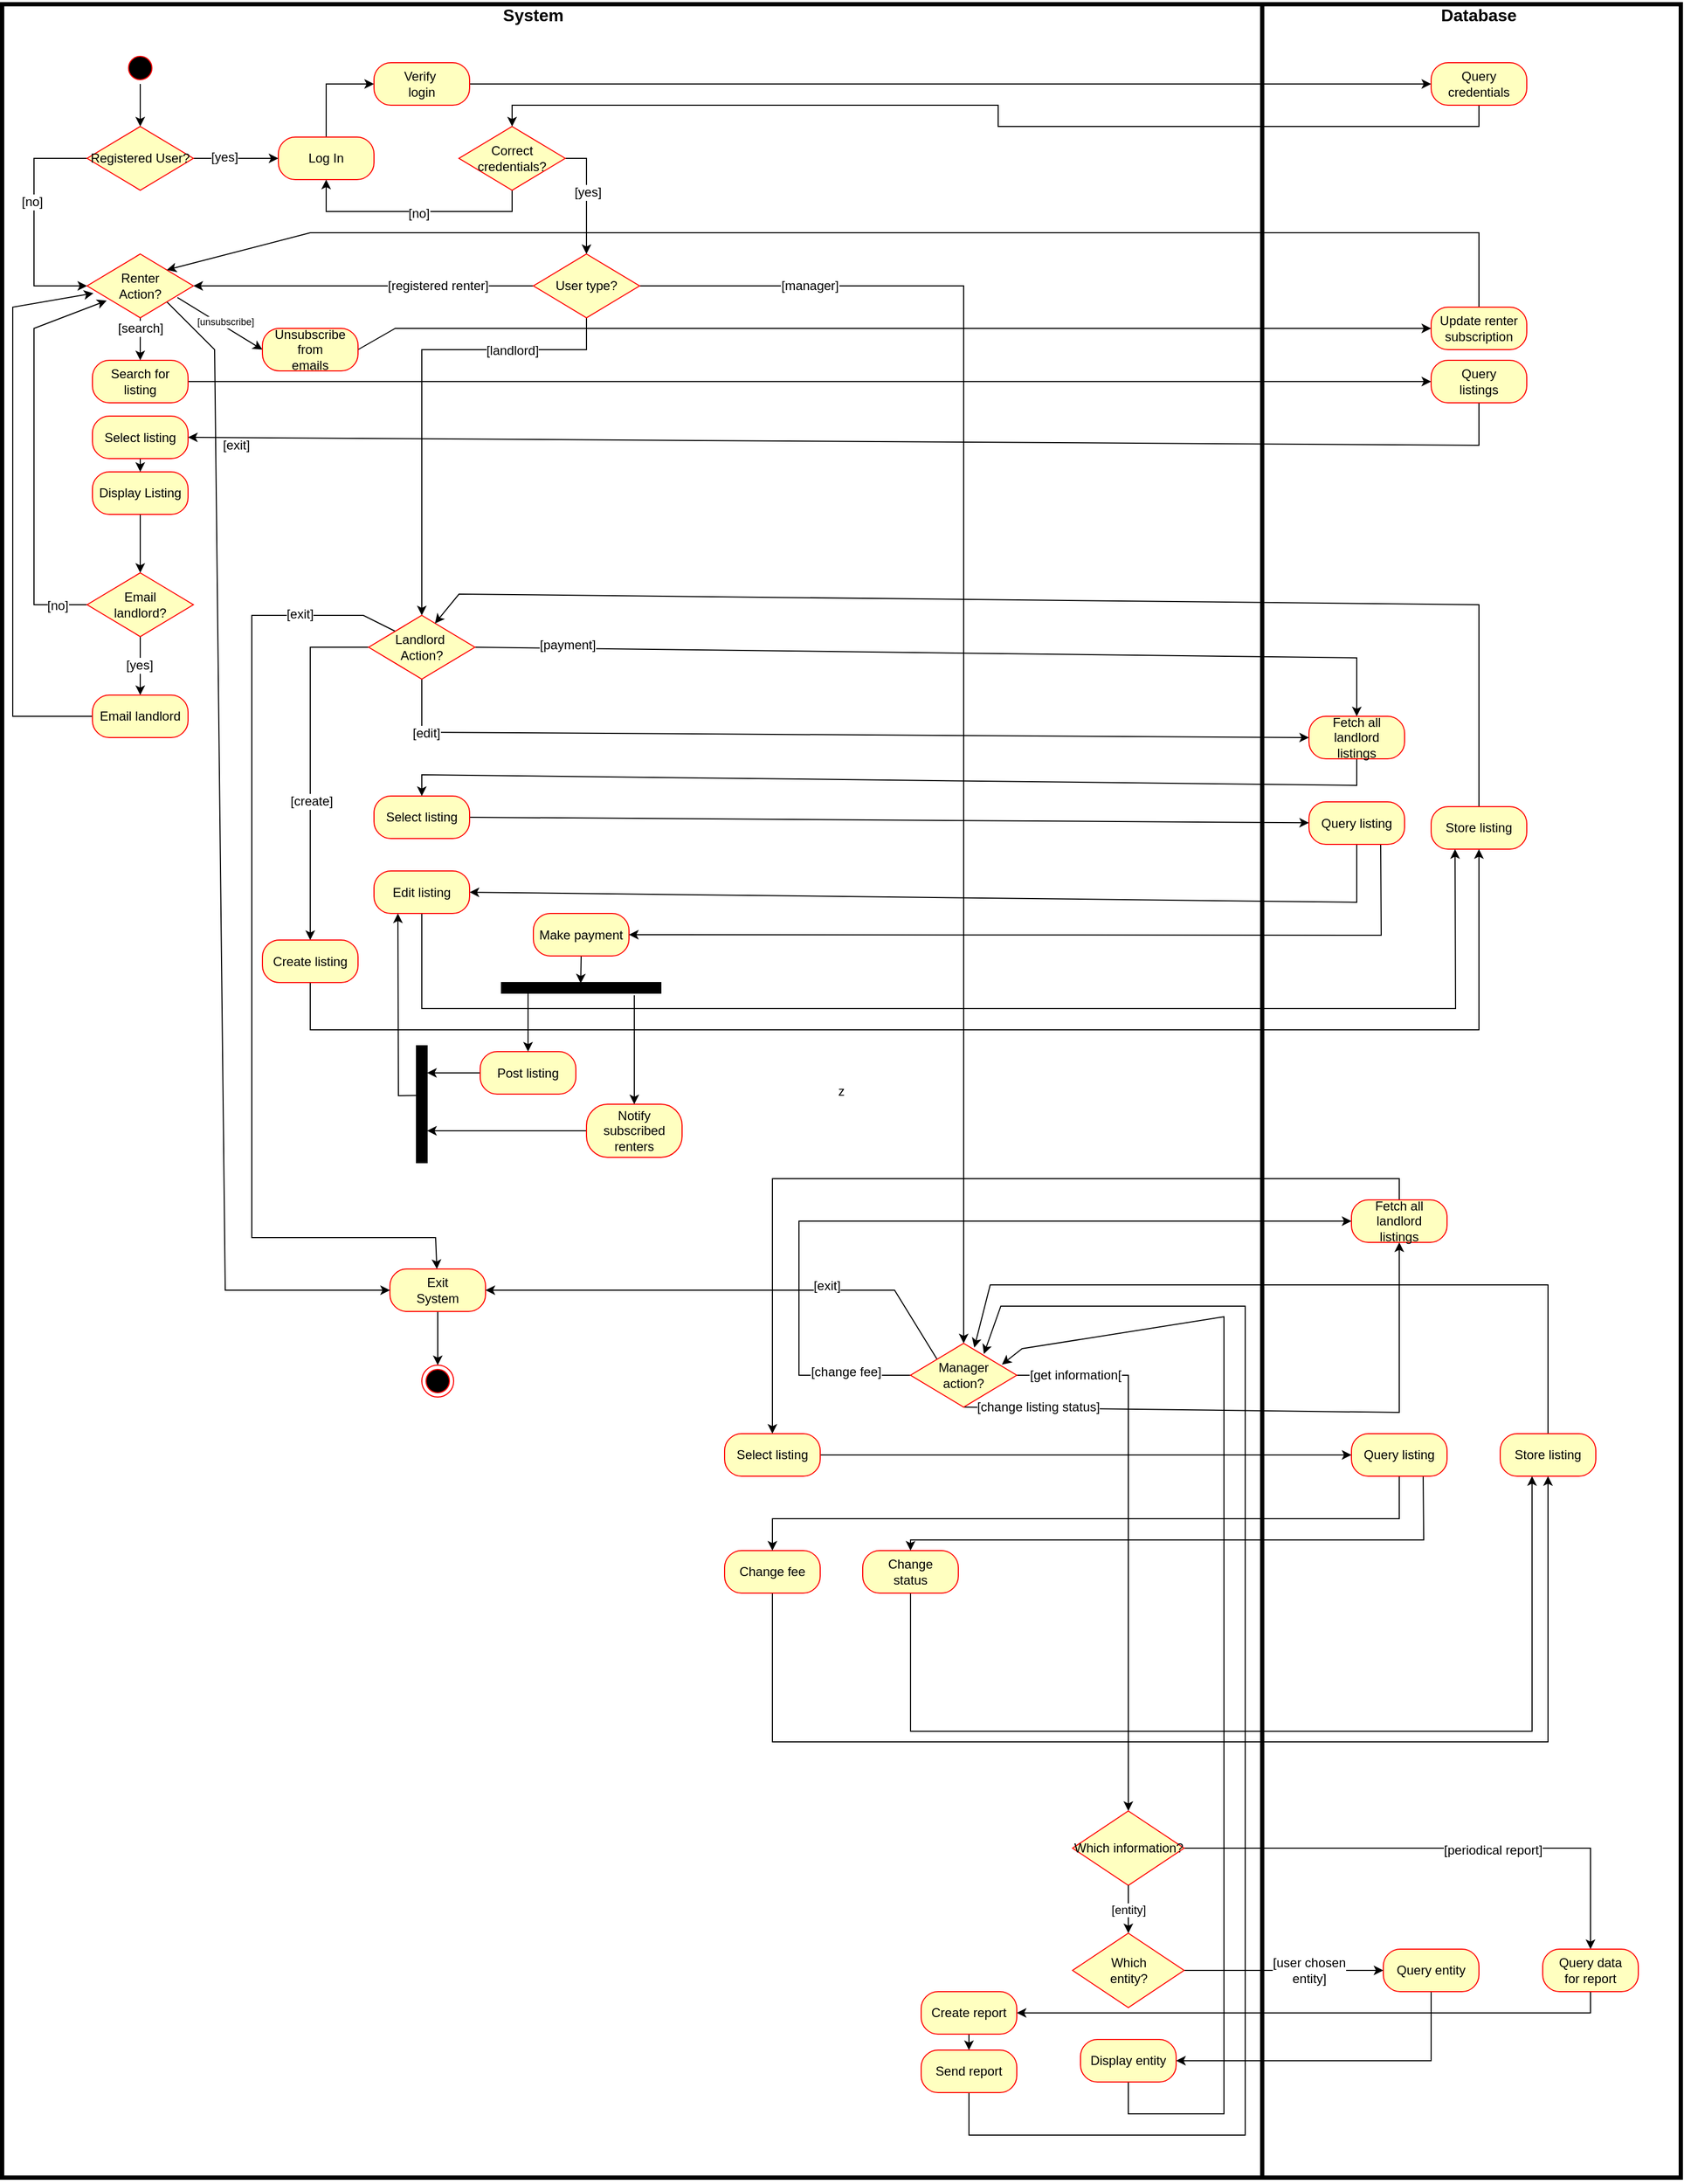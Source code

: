 <mxfile version="12.1.7" type="device" pages="1"><diagram id="JlBiW-BQGtLC-B6tLBqx" name="Page-1"><mxGraphModel dx="932" dy="666" grid="1" gridSize="10" guides="1" tooltips="1" connect="1" arrows="1" fold="1" page="1" pageScale="1" pageWidth="1100" pageHeight="850" math="0" shadow="0"><root><mxCell id="0"/><mxCell id="1" parent="0"/><mxCell id="4ZKdW3MRnfetIpIMp3Oo-5" value="z" style="rounded=0;whiteSpace=wrap;html=1;perimeterSpacing=2;strokeWidth=4;" parent="1" vertex="1"><mxGeometry x="10" y="35" width="1580" height="2045" as="geometry"/></mxCell><mxCell id="zYS_UzG8Xgxwzg6JMlMM-58" style="edgeStyle=none;rounded=0;orthogonalLoop=1;jettySize=auto;html=1;exitX=0.5;exitY=1;exitDx=0;exitDy=0;entryX=0.5;entryY=0;entryDx=0;entryDy=0;" parent="1" source="zYS_UzG8Xgxwzg6JMlMM-53" target="zYS_UzG8Xgxwzg6JMlMM-55" edge="1"><mxGeometry relative="1" as="geometry"/></mxCell><mxCell id="zYS_UzG8Xgxwzg6JMlMM-53" value="" style="ellipse;html=1;shape=startState;fillColor=#000000;strokeColor=#ff0000;" parent="1" vertex="1"><mxGeometry x="125" y="80" width="30" height="30" as="geometry"/></mxCell><mxCell id="zYS_UzG8Xgxwzg6JMlMM-60" value="" style="edgeStyle=none;rounded=0;orthogonalLoop=1;jettySize=auto;html=1;" parent="1" source="zYS_UzG8Xgxwzg6JMlMM-55" edge="1"><mxGeometry relative="1" as="geometry"><mxPoint x="270" y="180" as="targetPoint"/></mxGeometry></mxCell><mxCell id="zYS_UzG8Xgxwzg6JMlMM-61" value="[yes]" style="text;html=1;resizable=0;points=[];align=center;verticalAlign=middle;labelBackgroundColor=#ffffff;" parent="zYS_UzG8Xgxwzg6JMlMM-60" vertex="1" connectable="0"><mxGeometry x="-0.28" y="1" relative="1" as="geometry"><mxPoint as="offset"/></mxGeometry></mxCell><mxCell id="zYS_UzG8Xgxwzg6JMlMM-123" style="edgeStyle=none;rounded=0;orthogonalLoop=1;jettySize=auto;html=1;exitX=0;exitY=0.5;exitDx=0;exitDy=0;entryX=0;entryY=0.5;entryDx=0;entryDy=0;startArrow=none;startFill=0;endArrow=classic;endFill=1;" parent="1" source="zYS_UzG8Xgxwzg6JMlMM-55" target="zYS_UzG8Xgxwzg6JMlMM-115" edge="1"><mxGeometry relative="1" as="geometry"><Array as="points"><mxPoint x="40" y="180"/><mxPoint x="40" y="300"/></Array></mxGeometry></mxCell><mxCell id="zYS_UzG8Xgxwzg6JMlMM-124" value="[no]" style="text;html=1;resizable=0;points=[];align=center;verticalAlign=middle;labelBackgroundColor=#ffffff;" parent="zYS_UzG8Xgxwzg6JMlMM-123" vertex="1" connectable="0"><mxGeometry x="-0.176" y="-2" relative="1" as="geometry"><mxPoint as="offset"/></mxGeometry></mxCell><mxCell id="zYS_UzG8Xgxwzg6JMlMM-55" value="Registered User?" style="rhombus;whiteSpace=wrap;html=1;fillColor=#ffffc0;strokeColor=#ff0000;" parent="1" vertex="1"><mxGeometry x="90" y="150" width="100" height="60" as="geometry"/></mxCell><mxCell id="4ZKdW3MRnfetIpIMp3Oo-10" style="edgeStyle=orthogonalEdgeStyle;rounded=0;orthogonalLoop=1;jettySize=auto;html=1;exitX=0.5;exitY=0;exitDx=0;exitDy=0;entryX=0;entryY=0.5;entryDx=0;entryDy=0;" parent="1" source="zYS_UzG8Xgxwzg6JMlMM-62" target="4ZKdW3MRnfetIpIMp3Oo-9" edge="1"><mxGeometry relative="1" as="geometry"/></mxCell><mxCell id="zYS_UzG8Xgxwzg6JMlMM-62" value="Log In" style="rounded=1;whiteSpace=wrap;html=1;arcSize=40;fontColor=#000000;fillColor=#ffffc0;strokeColor=#ff0000;" parent="1" vertex="1"><mxGeometry x="270" y="160" width="90" height="40" as="geometry"/></mxCell><mxCell id="zYS_UzG8Xgxwzg6JMlMM-70" style="edgeStyle=none;rounded=0;orthogonalLoop=1;jettySize=auto;html=1;exitX=0.5;exitY=1;exitDx=0;exitDy=0;entryX=0.5;entryY=1;entryDx=0;entryDy=0;" parent="1" source="zYS_UzG8Xgxwzg6JMlMM-69" target="zYS_UzG8Xgxwzg6JMlMM-62" edge="1"><mxGeometry relative="1" as="geometry"><Array as="points"><mxPoint x="490" y="230"/><mxPoint x="315" y="230"/></Array></mxGeometry></mxCell><mxCell id="zYS_UzG8Xgxwzg6JMlMM-71" value="[no]" style="text;html=1;resizable=0;points=[];align=center;verticalAlign=middle;labelBackgroundColor=#ffffff;" parent="zYS_UzG8Xgxwzg6JMlMM-70" vertex="1" connectable="0"><mxGeometry x="-0.036" y="2" relative="1" as="geometry"><mxPoint as="offset"/></mxGeometry></mxCell><mxCell id="zYS_UzG8Xgxwzg6JMlMM-73" style="edgeStyle=none;rounded=0;orthogonalLoop=1;jettySize=auto;html=1;exitX=1;exitY=0.5;exitDx=0;exitDy=0;entryX=0.5;entryY=0;entryDx=0;entryDy=0;" parent="1" source="zYS_UzG8Xgxwzg6JMlMM-69" target="zYS_UzG8Xgxwzg6JMlMM-74" edge="1"><mxGeometry relative="1" as="geometry"><mxPoint x="440" y="290" as="targetPoint"/><Array as="points"><mxPoint x="560" y="180"/></Array></mxGeometry></mxCell><mxCell id="zYS_UzG8Xgxwzg6JMlMM-75" value="[yes]" style="text;html=1;resizable=0;points=[];align=center;verticalAlign=middle;labelBackgroundColor=#ffffff;" parent="zYS_UzG8Xgxwzg6JMlMM-73" vertex="1" connectable="0"><mxGeometry x="-0.058" y="1" relative="1" as="geometry"><mxPoint as="offset"/></mxGeometry></mxCell><mxCell id="zYS_UzG8Xgxwzg6JMlMM-69" value="Correct&lt;br&gt;credentials?" style="rhombus;whiteSpace=wrap;html=1;fillColor=#ffffc0;strokeColor=#ff0000;" parent="1" vertex="1"><mxGeometry x="440" y="150" width="100" height="60" as="geometry"/></mxCell><mxCell id="zYS_UzG8Xgxwzg6JMlMM-94" style="edgeStyle=none;rounded=0;orthogonalLoop=1;jettySize=auto;html=1;exitX=0.5;exitY=1;exitDx=0;exitDy=0;entryX=0.5;entryY=0;entryDx=0;entryDy=0;" parent="1" source="zYS_UzG8Xgxwzg6JMlMM-74" target="zYS_UzG8Xgxwzg6JMlMM-93" edge="1"><mxGeometry relative="1" as="geometry"><Array as="points"><mxPoint x="560" y="360"/><mxPoint x="405" y="360"/></Array></mxGeometry></mxCell><mxCell id="zYS_UzG8Xgxwzg6JMlMM-95" value="[landlord]" style="text;html=1;resizable=0;points=[];align=center;verticalAlign=middle;labelBackgroundColor=#ffffff;" parent="zYS_UzG8Xgxwzg6JMlMM-94" vertex="1" connectable="0"><mxGeometry x="0.064" relative="1" as="geometry"><mxPoint x="85" y="-46" as="offset"/></mxGeometry></mxCell><mxCell id="zYS_UzG8Xgxwzg6JMlMM-116" style="edgeStyle=none;rounded=0;orthogonalLoop=1;jettySize=auto;html=1;exitX=0;exitY=0.5;exitDx=0;exitDy=0;entryX=1;entryY=0.5;entryDx=0;entryDy=0;startArrow=none;startFill=0;endArrow=classic;endFill=1;" parent="1" source="zYS_UzG8Xgxwzg6JMlMM-74" target="zYS_UzG8Xgxwzg6JMlMM-115" edge="1"><mxGeometry relative="1" as="geometry"/></mxCell><mxCell id="zYS_UzG8Xgxwzg6JMlMM-117" value="[registered renter]" style="text;html=1;resizable=0;points=[];align=center;verticalAlign=middle;labelBackgroundColor=#ffffff;" parent="zYS_UzG8Xgxwzg6JMlMM-116" vertex="1" connectable="0"><mxGeometry x="0.113" y="-1" relative="1" as="geometry"><mxPoint x="88" y="1" as="offset"/></mxGeometry></mxCell><mxCell id="zYS_UzG8Xgxwzg6JMlMM-155" style="edgeStyle=none;rounded=0;orthogonalLoop=1;jettySize=auto;html=1;exitX=1;exitY=0.5;exitDx=0;exitDy=0;entryX=0.5;entryY=0;entryDx=0;entryDy=0;startArrow=none;startFill=0;endArrow=classic;endFill=1;" parent="1" source="zYS_UzG8Xgxwzg6JMlMM-74" target="zYS_UzG8Xgxwzg6JMlMM-154" edge="1"><mxGeometry relative="1" as="geometry"><Array as="points"><mxPoint x="800" y="300"/><mxPoint x="915" y="300"/></Array></mxGeometry></mxCell><mxCell id="zYS_UzG8Xgxwzg6JMlMM-156" value="[manager]" style="text;html=1;resizable=0;points=[];align=center;verticalAlign=middle;labelBackgroundColor=#ffffff;" parent="zYS_UzG8Xgxwzg6JMlMM-155" vertex="1" connectable="0"><mxGeometry x="-0.359" y="3" relative="1" as="geometry"><mxPoint x="-148" y="-111.5" as="offset"/></mxGeometry></mxCell><mxCell id="zYS_UzG8Xgxwzg6JMlMM-74" value="User type?" style="rhombus;whiteSpace=wrap;html=1;fillColor=#ffffc0;strokeColor=#ff0000;" parent="1" vertex="1"><mxGeometry x="510" y="270" width="100" height="60" as="geometry"/></mxCell><mxCell id="4ZKdW3MRnfetIpIMp3Oo-18" style="edgeStyle=none;rounded=0;orthogonalLoop=1;jettySize=auto;html=1;exitX=1;exitY=0.5;exitDx=0;exitDy=0;entryX=0;entryY=0.5;entryDx=0;entryDy=0;startArrow=none;startFill=0;endArrow=classic;endFill=1;exitPerimeter=0;" parent="1" source="zYS_UzG8Xgxwzg6JMlMM-76" target="4ZKdW3MRnfetIpIMp3Oo-14" edge="1"><mxGeometry relative="1" as="geometry"/></mxCell><mxCell id="zYS_UzG8Xgxwzg6JMlMM-76" value="Search for&lt;br&gt;listing" style="rounded=1;whiteSpace=wrap;html=1;arcSize=40;fontColor=#000000;fillColor=#ffffc0;strokeColor=#ff0000;" parent="1" vertex="1"><mxGeometry x="95" y="370" width="90" height="40" as="geometry"/></mxCell><mxCell id="zYS_UzG8Xgxwzg6JMlMM-85" style="edgeStyle=none;rounded=0;orthogonalLoop=1;jettySize=auto;html=1;exitX=0.5;exitY=1;exitDx=0;exitDy=0;entryX=0.5;entryY=0;entryDx=0;entryDy=0;" parent="1" source="zYS_UzG8Xgxwzg6JMlMM-82" target="zYS_UzG8Xgxwzg6JMlMM-84" edge="1"><mxGeometry relative="1" as="geometry"/></mxCell><mxCell id="zYS_UzG8Xgxwzg6JMlMM-82" value="Display Listing" style="rounded=1;whiteSpace=wrap;html=1;arcSize=40;fontColor=#000000;fillColor=#ffffc0;strokeColor=#ff0000;" parent="1" vertex="1"><mxGeometry x="95" y="475" width="90" height="40" as="geometry"/></mxCell><mxCell id="zYS_UzG8Xgxwzg6JMlMM-89" style="edgeStyle=none;rounded=0;orthogonalLoop=1;jettySize=auto;html=1;exitX=0.5;exitY=1;exitDx=0;exitDy=0;entryX=0.5;entryY=0;entryDx=0;entryDy=0;" parent="1" source="zYS_UzG8Xgxwzg6JMlMM-84" target="zYS_UzG8Xgxwzg6JMlMM-88" edge="1"><mxGeometry relative="1" as="geometry"/></mxCell><mxCell id="zYS_UzG8Xgxwzg6JMlMM-90" value="[yes]" style="text;html=1;resizable=0;points=[];align=center;verticalAlign=middle;labelBackgroundColor=#ffffff;" parent="zYS_UzG8Xgxwzg6JMlMM-89" vertex="1" connectable="0"><mxGeometry x="-0.019" y="-1" relative="1" as="geometry"><mxPoint as="offset"/></mxGeometry></mxCell><mxCell id="zYS_UzG8Xgxwzg6JMlMM-127" style="edgeStyle=none;rounded=0;orthogonalLoop=1;jettySize=auto;html=1;exitX=0;exitY=0.5;exitDx=0;exitDy=0;entryX=0.184;entryY=0.731;entryDx=0;entryDy=0;startArrow=none;startFill=0;endArrow=classic;endFill=1;entryPerimeter=0;" parent="1" source="zYS_UzG8Xgxwzg6JMlMM-84" target="zYS_UzG8Xgxwzg6JMlMM-115" edge="1"><mxGeometry relative="1" as="geometry"><Array as="points"><mxPoint x="40" y="600"/><mxPoint x="40" y="340"/></Array></mxGeometry></mxCell><mxCell id="zYS_UzG8Xgxwzg6JMlMM-129" value="[no]" style="text;html=1;resizable=0;points=[];align=center;verticalAlign=middle;labelBackgroundColor=#ffffff;" parent="zYS_UzG8Xgxwzg6JMlMM-127" vertex="1" connectable="0"><mxGeometry x="-0.851" y="1" relative="1" as="geometry"><mxPoint as="offset"/></mxGeometry></mxCell><mxCell id="zYS_UzG8Xgxwzg6JMlMM-84" value="Email&lt;br&gt;landlord?" style="rhombus;whiteSpace=wrap;html=1;fillColor=#ffffc0;strokeColor=#ff0000;" parent="1" vertex="1"><mxGeometry x="90" y="570" width="100" height="60" as="geometry"/></mxCell><mxCell id="zYS_UzG8Xgxwzg6JMlMM-128" style="edgeStyle=none;rounded=0;orthogonalLoop=1;jettySize=auto;html=1;exitX=0;exitY=0.5;exitDx=0;exitDy=0;startArrow=none;startFill=0;endArrow=classic;endFill=1;entryX=0.06;entryY=0.616;entryDx=0;entryDy=0;entryPerimeter=0;" parent="1" source="zYS_UzG8Xgxwzg6JMlMM-88" target="zYS_UzG8Xgxwzg6JMlMM-115" edge="1"><mxGeometry relative="1" as="geometry"><mxPoint x="20" y="600" as="targetPoint"/><Array as="points"><mxPoint x="20" y="705"/><mxPoint x="20" y="320"/></Array></mxGeometry></mxCell><mxCell id="zYS_UzG8Xgxwzg6JMlMM-88" value="Email landlord" style="rounded=1;whiteSpace=wrap;html=1;arcSize=40;fontColor=#000000;fillColor=#ffffc0;strokeColor=#ff0000;" parent="1" vertex="1"><mxGeometry x="95" y="685" width="90" height="40" as="geometry"/></mxCell><mxCell id="zYS_UzG8Xgxwzg6JMlMM-103" style="edgeStyle=none;rounded=0;orthogonalLoop=1;jettySize=auto;html=1;exitX=0;exitY=0.5;exitDx=0;exitDy=0;entryX=0.5;entryY=0;entryDx=0;entryDy=0;" parent="1" source="zYS_UzG8Xgxwzg6JMlMM-93" target="zYS_UzG8Xgxwzg6JMlMM-102" edge="1"><mxGeometry relative="1" as="geometry"><Array as="points"><mxPoint x="300" y="640"/><mxPoint x="300" y="800.5"/></Array></mxGeometry></mxCell><mxCell id="zYS_UzG8Xgxwzg6JMlMM-105" value="[create]" style="text;html=1;resizable=0;points=[];align=center;verticalAlign=middle;labelBackgroundColor=#ffffff;" parent="zYS_UzG8Xgxwzg6JMlMM-103" vertex="1" connectable="0"><mxGeometry x="0.206" y="1" relative="1" as="geometry"><mxPoint as="offset"/></mxGeometry></mxCell><mxCell id="zYS_UzG8Xgxwzg6JMlMM-152" style="edgeStyle=none;rounded=0;orthogonalLoop=1;jettySize=auto;html=1;exitX=0;exitY=0;exitDx=0;exitDy=0;startArrow=none;startFill=0;endArrow=classic;endFill=1;" parent="1" source="zYS_UzG8Xgxwzg6JMlMM-93" target="zYS_UzG8Xgxwzg6JMlMM-113" edge="1"><mxGeometry relative="1" as="geometry"><Array as="points"><mxPoint x="350" y="610"/><mxPoint x="245" y="610"/><mxPoint x="245" y="775.5"/><mxPoint x="245" y="1195.5"/><mxPoint x="418" y="1195.5"/></Array></mxGeometry></mxCell><mxCell id="zYS_UzG8Xgxwzg6JMlMM-153" value="[exit]" style="text;html=1;resizable=0;points=[];align=center;verticalAlign=middle;labelBackgroundColor=#ffffff;" parent="zYS_UzG8Xgxwzg6JMlMM-152" vertex="1" connectable="0"><mxGeometry x="-0.797" y="-1" relative="1" as="geometry"><mxPoint as="offset"/></mxGeometry></mxCell><mxCell id="4ZKdW3MRnfetIpIMp3Oo-35" style="edgeStyle=none;rounded=0;orthogonalLoop=1;jettySize=auto;html=1;exitX=0.5;exitY=1;exitDx=0;exitDy=0;entryX=0;entryY=0.5;entryDx=0;entryDy=0;startArrow=none;startFill=0;endArrow=classic;endFill=1;" parent="1" source="zYS_UzG8Xgxwzg6JMlMM-93" target="4ZKdW3MRnfetIpIMp3Oo-34" edge="1"><mxGeometry relative="1" as="geometry"><Array as="points"><mxPoint x="405" y="720"/></Array></mxGeometry></mxCell><mxCell id="4ZKdW3MRnfetIpIMp3Oo-36" value="[edit]" style="text;html=1;resizable=0;points=[];align=center;verticalAlign=middle;labelBackgroundColor=#ffffff;" parent="4ZKdW3MRnfetIpIMp3Oo-35" vertex="1" connectable="0"><mxGeometry x="-0.88" y="-1" relative="1" as="geometry"><mxPoint x="1" as="offset"/></mxGeometry></mxCell><mxCell id="4ZKdW3MRnfetIpIMp3Oo-39" style="edgeStyle=none;rounded=0;orthogonalLoop=1;jettySize=auto;html=1;exitX=1;exitY=0.5;exitDx=0;exitDy=0;entryX=0.5;entryY=0;entryDx=0;entryDy=0;startArrow=none;startFill=0;endArrow=classic;endFill=1;" parent="1" source="zYS_UzG8Xgxwzg6JMlMM-93" target="4ZKdW3MRnfetIpIMp3Oo-34" edge="1"><mxGeometry relative="1" as="geometry"><Array as="points"><mxPoint x="1285" y="650"/></Array></mxGeometry></mxCell><mxCell id="4ZKdW3MRnfetIpIMp3Oo-40" value="[payment]" style="text;html=1;resizable=0;points=[];align=center;verticalAlign=middle;labelBackgroundColor=#ffffff;" parent="4ZKdW3MRnfetIpIMp3Oo-39" vertex="1" connectable="0"><mxGeometry x="-0.803" y="3" relative="1" as="geometry"><mxPoint as="offset"/></mxGeometry></mxCell><mxCell id="zYS_UzG8Xgxwzg6JMlMM-93" value="Landlord&amp;nbsp;&lt;br&gt;Action?" style="rhombus;whiteSpace=wrap;html=1;fillColor=#ffffc0;strokeColor=#ff0000;" parent="1" vertex="1"><mxGeometry x="355" y="610" width="100" height="60" as="geometry"/></mxCell><mxCell id="4ZKdW3MRnfetIpIMp3Oo-33" style="edgeStyle=none;rounded=0;orthogonalLoop=1;jettySize=auto;html=1;exitX=0.5;exitY=1;exitDx=0;exitDy=0;entryX=0.25;entryY=1;entryDx=0;entryDy=0;startArrow=none;startFill=0;endArrow=classic;endFill=1;" parent="1" source="zYS_UzG8Xgxwzg6JMlMM-96" target="4ZKdW3MRnfetIpIMp3Oo-23" edge="1"><mxGeometry relative="1" as="geometry"><Array as="points"><mxPoint x="405" y="980"/><mxPoint x="1378" y="980"/></Array></mxGeometry></mxCell><mxCell id="4ZKdW3MRnfetIpIMp3Oo-49" style="edgeStyle=none;rounded=0;orthogonalLoop=1;jettySize=auto;html=1;exitX=0.25;exitY=1;exitDx=0;exitDy=0;entryX=1.029;entryY=0.575;entryDx=0;entryDy=0;entryPerimeter=0;startArrow=classic;startFill=1;endArrow=none;endFill=0;" parent="1" source="zYS_UzG8Xgxwzg6JMlMM-96" target="4ZKdW3MRnfetIpIMp3Oo-45" edge="1"><mxGeometry relative="1" as="geometry"><Array as="points"><mxPoint x="383" y="1062"/></Array></mxGeometry></mxCell><mxCell id="zYS_UzG8Xgxwzg6JMlMM-96" value="Edit listing" style="rounded=1;whiteSpace=wrap;html=1;arcSize=40;fontColor=#000000;fillColor=#ffffc0;strokeColor=#ff0000;" parent="1" vertex="1"><mxGeometry x="360" y="850.5" width="90" height="40" as="geometry"/></mxCell><mxCell id="4ZKdW3MRnfetIpIMp3Oo-24" style="edgeStyle=none;rounded=0;orthogonalLoop=1;jettySize=auto;html=1;exitX=0.5;exitY=1;exitDx=0;exitDy=0;entryX=0.5;entryY=1;entryDx=0;entryDy=0;startArrow=none;startFill=0;endArrow=classic;endFill=1;" parent="1" source="zYS_UzG8Xgxwzg6JMlMM-102" target="4ZKdW3MRnfetIpIMp3Oo-23" edge="1"><mxGeometry relative="1" as="geometry"><Array as="points"><mxPoint x="300" y="1000"/><mxPoint x="1400" y="1000"/></Array></mxGeometry></mxCell><mxCell id="zYS_UzG8Xgxwzg6JMlMM-102" value="Create listing" style="rounded=1;whiteSpace=wrap;html=1;arcSize=40;fontColor=#000000;fillColor=#ffffc0;strokeColor=#ff0000;" parent="1" vertex="1"><mxGeometry x="255" y="915.5" width="90" height="40" as="geometry"/></mxCell><mxCell id="zYS_UzG8Xgxwzg6JMlMM-112" value="" style="ellipse;html=1;shape=endState;fillColor=#000000;strokeColor=#ff0000;" parent="1" vertex="1"><mxGeometry x="405" y="1315.5" width="30" height="30" as="geometry"/></mxCell><mxCell id="zYS_UzG8Xgxwzg6JMlMM-114" style="edgeStyle=none;rounded=0;orthogonalLoop=1;jettySize=auto;html=1;exitX=0.5;exitY=1;exitDx=0;exitDy=0;entryX=0.5;entryY=0;entryDx=0;entryDy=0;startArrow=none;startFill=0;endArrow=classic;endFill=1;" parent="1" source="zYS_UzG8Xgxwzg6JMlMM-113" target="zYS_UzG8Xgxwzg6JMlMM-112" edge="1"><mxGeometry relative="1" as="geometry"/></mxCell><mxCell id="zYS_UzG8Xgxwzg6JMlMM-113" value="Exit&lt;br&gt;System" style="rounded=1;whiteSpace=wrap;html=1;arcSize=40;fontColor=#000000;fillColor=#ffffc0;strokeColor=#ff0000;" parent="1" vertex="1"><mxGeometry x="375" y="1225" width="90" height="40" as="geometry"/></mxCell><mxCell id="zYS_UzG8Xgxwzg6JMlMM-119" style="edgeStyle=none;rounded=0;orthogonalLoop=1;jettySize=auto;html=1;exitX=0.5;exitY=1;exitDx=0;exitDy=0;entryX=0.5;entryY=0;entryDx=0;entryDy=0;startArrow=none;startFill=0;endArrow=classic;endFill=1;" parent="1" source="zYS_UzG8Xgxwzg6JMlMM-115" target="zYS_UzG8Xgxwzg6JMlMM-76" edge="1"><mxGeometry relative="1" as="geometry"/></mxCell><mxCell id="zYS_UzG8Xgxwzg6JMlMM-120" value="[search]" style="text;html=1;resizable=0;points=[];align=center;verticalAlign=middle;labelBackgroundColor=#ffffff;" parent="zYS_UzG8Xgxwzg6JMlMM-119" vertex="1" connectable="0"><mxGeometry x="0.021" y="-2" relative="1" as="geometry"><mxPoint x="2" y="-10.5" as="offset"/></mxGeometry></mxCell><mxCell id="zYS_UzG8Xgxwzg6JMlMM-121" style="edgeStyle=none;rounded=0;orthogonalLoop=1;jettySize=auto;html=1;exitX=1;exitY=1;exitDx=0;exitDy=0;entryX=0;entryY=0.5;entryDx=0;entryDy=0;startArrow=none;startFill=0;endArrow=classic;endFill=1;" parent="1" source="zYS_UzG8Xgxwzg6JMlMM-115" target="zYS_UzG8Xgxwzg6JMlMM-113" edge="1"><mxGeometry relative="1" as="geometry"><Array as="points"><mxPoint x="210" y="360"/><mxPoint x="220" y="1245"/></Array></mxGeometry></mxCell><mxCell id="zYS_UzG8Xgxwzg6JMlMM-122" value="[exit]" style="text;html=1;resizable=0;points=[];align=center;verticalAlign=middle;labelBackgroundColor=#ffffff;" parent="zYS_UzG8Xgxwzg6JMlMM-121" vertex="1" connectable="0"><mxGeometry x="-0.888" y="-1" relative="1" as="geometry"><mxPoint x="22" y="90.5" as="offset"/></mxGeometry></mxCell><mxCell id="LxbKf6wQo4PZr4yEK8YP-3" style="rounded=0;orthogonalLoop=1;jettySize=auto;html=1;exitX=0.85;exitY=0.683;exitDx=0;exitDy=0;entryX=0;entryY=0.5;entryDx=0;entryDy=0;exitPerimeter=0;" parent="1" source="zYS_UzG8Xgxwzg6JMlMM-115" target="LxbKf6wQo4PZr4yEK8YP-1" edge="1"><mxGeometry relative="1" as="geometry"/></mxCell><mxCell id="LxbKf6wQo4PZr4yEK8YP-8" value="[unsubscribe]" style="text;html=1;resizable=0;points=[];align=center;verticalAlign=middle;labelBackgroundColor=#ffffff;fontSize=9;" parent="LxbKf6wQo4PZr4yEK8YP-3" vertex="1" connectable="0"><mxGeometry x="-0.163" y="3" relative="1" as="geometry"><mxPoint x="10" y="5" as="offset"/></mxGeometry></mxCell><mxCell id="zYS_UzG8Xgxwzg6JMlMM-115" value="Renter&lt;br&gt;Action?" style="rhombus;whiteSpace=wrap;html=1;fillColor=#ffffc0;strokeColor=#ff0000;" parent="1" vertex="1"><mxGeometry x="90" y="270" width="100" height="60" as="geometry"/></mxCell><mxCell id="zYS_UzG8Xgxwzg6JMlMM-134" value="" style="html=1;points=[];perimeter=orthogonalPerimeter;fillColor=#000000;rotation=90;" parent="1" vertex="1"><mxGeometry x="550" y="885.5" width="10" height="150" as="geometry"/></mxCell><mxCell id="4ZKdW3MRnfetIpIMp3Oo-47" style="edgeStyle=none;rounded=0;orthogonalLoop=1;jettySize=auto;html=1;exitX=0;exitY=0.5;exitDx=0;exitDy=0;startArrow=none;startFill=0;endArrow=classic;endFill=1;" parent="1" source="zYS_UzG8Xgxwzg6JMlMM-136" target="4ZKdW3MRnfetIpIMp3Oo-45" edge="1"><mxGeometry relative="1" as="geometry"/></mxCell><mxCell id="zYS_UzG8Xgxwzg6JMlMM-136" value="Post listing" style="rounded=1;whiteSpace=wrap;html=1;arcSize=40;fontColor=#000000;fillColor=#ffffc0;strokeColor=#ff0000;" parent="1" vertex="1"><mxGeometry x="460" y="1020.5" width="90" height="40" as="geometry"/></mxCell><mxCell id="4ZKdW3MRnfetIpIMp3Oo-48" style="edgeStyle=none;rounded=0;orthogonalLoop=1;jettySize=auto;html=1;exitX=0;exitY=0.5;exitDx=0;exitDy=0;startArrow=none;startFill=0;endArrow=classic;endFill=1;" parent="1" source="zYS_UzG8Xgxwzg6JMlMM-137" target="4ZKdW3MRnfetIpIMp3Oo-45" edge="1"><mxGeometry relative="1" as="geometry"/></mxCell><mxCell id="zYS_UzG8Xgxwzg6JMlMM-137" value="Notify&lt;br&gt;subscribed&lt;br&gt;renters" style="rounded=1;whiteSpace=wrap;html=1;arcSize=40;fontColor=#000000;fillColor=#ffffc0;strokeColor=#ff0000;" parent="1" vertex="1"><mxGeometry x="560" y="1070" width="90" height="50" as="geometry"/></mxCell><mxCell id="zYS_UzG8Xgxwzg6JMlMM-138" style="edgeStyle=none;rounded=0;orthogonalLoop=1;jettySize=auto;html=1;entryX=0.5;entryY=0;entryDx=0;entryDy=0;startArrow=none;startFill=0;endArrow=classic;endFill=1;" parent="1" target="zYS_UzG8Xgxwzg6JMlMM-136" edge="1"><mxGeometry relative="1" as="geometry"><mxPoint x="505" y="965.5" as="sourcePoint"/><mxPoint x="565.15" y="964.88" as="targetPoint"/></mxGeometry></mxCell><mxCell id="zYS_UzG8Xgxwzg6JMlMM-139" style="edgeStyle=none;rounded=0;orthogonalLoop=1;jettySize=auto;html=1;entryX=0.5;entryY=0;entryDx=0;entryDy=0;startArrow=none;startFill=0;endArrow=classic;endFill=1;" parent="1" target="zYS_UzG8Xgxwzg6JMlMM-137" edge="1"><mxGeometry relative="1" as="geometry"><mxPoint x="605" y="967.5" as="sourcePoint"/><mxPoint x="525" y="1030.5" as="targetPoint"/></mxGeometry></mxCell><mxCell id="zYS_UzG8Xgxwzg6JMlMM-149" style="edgeStyle=none;rounded=0;orthogonalLoop=1;jettySize=auto;html=1;exitX=0.5;exitY=1;exitDx=0;exitDy=0;entryX=0.076;entryY=0.503;entryDx=0;entryDy=0;entryPerimeter=0;startArrow=none;startFill=0;endArrow=classic;endFill=1;" parent="1" source="zYS_UzG8Xgxwzg6JMlMM-147" target="zYS_UzG8Xgxwzg6JMlMM-134" edge="1"><mxGeometry relative="1" as="geometry"/></mxCell><mxCell id="zYS_UzG8Xgxwzg6JMlMM-147" value="Make payment" style="rounded=1;whiteSpace=wrap;html=1;arcSize=40;fontColor=#000000;fillColor=#ffffc0;strokeColor=#ff0000;" parent="1" vertex="1"><mxGeometry x="510" y="890.5" width="90" height="40" as="geometry"/></mxCell><mxCell id="zYS_UzG8Xgxwzg6JMlMM-158" style="edgeStyle=none;rounded=0;orthogonalLoop=1;jettySize=auto;html=1;exitX=0;exitY=0.5;exitDx=0;exitDy=0;entryX=0;entryY=0.5;entryDx=0;entryDy=0;startArrow=none;startFill=0;endArrow=classic;endFill=1;" parent="1" source="zYS_UzG8Xgxwzg6JMlMM-154" target="4ZKdW3MRnfetIpIMp3Oo-50" edge="1"><mxGeometry relative="1" as="geometry"><Array as="points"><mxPoint x="760" y="1325"/><mxPoint x="760" y="1180"/></Array></mxGeometry></mxCell><mxCell id="4ZKdW3MRnfetIpIMp3Oo-51" value="[change fee]" style="text;html=1;resizable=0;points=[];align=center;verticalAlign=middle;labelBackgroundColor=#ffffff;" parent="zYS_UzG8Xgxwzg6JMlMM-158" vertex="1" connectable="0"><mxGeometry x="-0.842" y="-3" relative="1" as="geometry"><mxPoint as="offset"/></mxGeometry></mxCell><mxCell id="zYS_UzG8Xgxwzg6JMlMM-162" style="edgeStyle=none;rounded=0;orthogonalLoop=1;jettySize=auto;html=1;exitX=0.5;exitY=1;exitDx=0;exitDy=0;startArrow=none;startFill=0;endArrow=classic;endFill=1;entryX=0.5;entryY=1;entryDx=0;entryDy=0;" parent="1" source="zYS_UzG8Xgxwzg6JMlMM-154" target="4ZKdW3MRnfetIpIMp3Oo-50" edge="1"><mxGeometry relative="1" as="geometry"><mxPoint x="914.828" y="1405" as="targetPoint"/><Array as="points"><mxPoint x="1325" y="1360"/></Array></mxGeometry></mxCell><mxCell id="4ZKdW3MRnfetIpIMp3Oo-62" value="[change listing status]" style="text;html=1;resizable=0;points=[];align=center;verticalAlign=middle;labelBackgroundColor=#ffffff;" parent="zYS_UzG8Xgxwzg6JMlMM-162" vertex="1" connectable="0"><mxGeometry x="-0.782" y="2" relative="1" as="geometry"><mxPoint x="8" y="1" as="offset"/></mxGeometry></mxCell><mxCell id="zYS_UzG8Xgxwzg6JMlMM-172" value="" style="edgeStyle=none;rounded=0;orthogonalLoop=1;jettySize=auto;html=1;exitX=1;exitY=0.5;exitDx=0;exitDy=0;entryX=0.5;entryY=0;entryDx=0;entryDy=0;startArrow=none;startFill=0;endArrow=classic;endFill=1;" parent="1" source="zYS_UzG8Xgxwzg6JMlMM-154" target="zYS_UzG8Xgxwzg6JMlMM-173" edge="1"><mxGeometry relative="1" as="geometry"><Array as="points"><mxPoint x="1070" y="1325"/></Array><mxPoint x="1050" y="1415" as="targetPoint"/></mxGeometry></mxCell><mxCell id="4ZKdW3MRnfetIpIMp3Oo-65" value="[get information[" style="text;html=1;resizable=0;points=[];align=center;verticalAlign=middle;labelBackgroundColor=#ffffff;" parent="zYS_UzG8Xgxwzg6JMlMM-172" vertex="1" connectable="0"><mxGeometry x="-0.786" relative="1" as="geometry"><mxPoint as="offset"/></mxGeometry></mxCell><mxCell id="4ZKdW3MRnfetIpIMp3Oo-16" style="edgeStyle=none;rounded=0;orthogonalLoop=1;jettySize=auto;html=1;exitX=0;exitY=0;exitDx=0;exitDy=0;entryX=1;entryY=0.5;entryDx=0;entryDy=0;startArrow=none;startFill=0;endArrow=classic;endFill=1;" parent="1" source="zYS_UzG8Xgxwzg6JMlMM-154" target="zYS_UzG8Xgxwzg6JMlMM-113" edge="1"><mxGeometry relative="1" as="geometry"><Array as="points"><mxPoint x="850" y="1245"/></Array></mxGeometry></mxCell><mxCell id="4ZKdW3MRnfetIpIMp3Oo-17" value="[exit]" style="text;html=1;resizable=0;points=[];align=center;verticalAlign=middle;labelBackgroundColor=#ffffff;" parent="4ZKdW3MRnfetIpIMp3Oo-16" vertex="1" connectable="0"><mxGeometry x="-0.39" y="-4" relative="1" as="geometry"><mxPoint as="offset"/></mxGeometry></mxCell><mxCell id="zYS_UzG8Xgxwzg6JMlMM-154" value="Manager&lt;br&gt;action?" style="rhombus;whiteSpace=wrap;html=1;fillColor=#ffffc0;strokeColor=#ff0000;" parent="1" vertex="1"><mxGeometry x="865" y="1295" width="100" height="60" as="geometry"/></mxCell><mxCell id="4ZKdW3MRnfetIpIMp3Oo-59" style="edgeStyle=none;rounded=0;orthogonalLoop=1;jettySize=auto;html=1;exitX=0.5;exitY=1;exitDx=0;exitDy=0;entryX=0.5;entryY=1;entryDx=0;entryDy=0;startArrow=none;startFill=0;endArrow=classic;endFill=1;strokeWidth=1;" parent="1" source="zYS_UzG8Xgxwzg6JMlMM-157" target="4ZKdW3MRnfetIpIMp3Oo-58" edge="1"><mxGeometry relative="1" as="geometry"><Array as="points"><mxPoint x="735" y="1670"/><mxPoint x="1465" y="1670"/></Array></mxGeometry></mxCell><mxCell id="zYS_UzG8Xgxwzg6JMlMM-157" value="Change fee" style="rounded=1;whiteSpace=wrap;html=1;arcSize=40;fontColor=#000000;fillColor=#ffffc0;strokeColor=#ff0000;" parent="1" vertex="1"><mxGeometry x="690" y="1490" width="90" height="40" as="geometry"/></mxCell><mxCell id="4ZKdW3MRnfetIpIMp3Oo-64" style="edgeStyle=none;rounded=0;orthogonalLoop=1;jettySize=auto;html=1;exitX=0.5;exitY=1;exitDx=0;exitDy=0;entryX=0.333;entryY=1;entryDx=0;entryDy=0;entryPerimeter=0;startArrow=none;startFill=0;endArrow=classic;endFill=1;strokeWidth=1;" parent="1" source="zYS_UzG8Xgxwzg6JMlMM-169" target="4ZKdW3MRnfetIpIMp3Oo-58" edge="1"><mxGeometry relative="1" as="geometry"><Array as="points"><mxPoint x="865" y="1660"/><mxPoint x="1450" y="1660"/></Array></mxGeometry></mxCell><mxCell id="zYS_UzG8Xgxwzg6JMlMM-169" value="Change&lt;br&gt;status" style="rounded=1;whiteSpace=wrap;html=1;arcSize=40;fontColor=#000000;fillColor=#ffffc0;strokeColor=#ff0000;" parent="1" vertex="1"><mxGeometry x="820" y="1490" width="90" height="40" as="geometry"/></mxCell><mxCell id="zYS_UzG8Xgxwzg6JMlMM-179" style="edgeStyle=none;rounded=0;orthogonalLoop=1;jettySize=auto;html=1;exitX=0;exitY=0.5;exitDx=0;exitDy=0;entryX=0.5;entryY=0;entryDx=0;entryDy=0;startArrow=none;startFill=0;endArrow=classic;endFill=1;" parent="1" source="zYS_UzG8Xgxwzg6JMlMM-173" target="4ZKdW3MRnfetIpIMp3Oo-73" edge="1"><mxGeometry relative="1" as="geometry"><Array as="points"><mxPoint x="1505" y="1770"/></Array><mxPoint x="910" y="1865" as="targetPoint"/></mxGeometry></mxCell><mxCell id="zYS_UzG8Xgxwzg6JMlMM-180" value="[periodical report]" style="text;html=1;resizable=0;points=[];align=center;verticalAlign=middle;labelBackgroundColor=#ffffff;" parent="zYS_UzG8Xgxwzg6JMlMM-179" vertex="1" connectable="0"><mxGeometry x="0.356" y="-2" relative="1" as="geometry"><mxPoint as="offset"/></mxGeometry></mxCell><mxCell id="zYS_UzG8Xgxwzg6JMlMM-173" value="Which information?" style="rhombus;whiteSpace=wrap;html=1;fillColor=#ffffc0;strokeColor=#ff0000;" parent="1" vertex="1"><mxGeometry x="1017.5" y="1735" width="105" height="70" as="geometry"/></mxCell><mxCell id="zYS_UzG8Xgxwzg6JMlMM-177" value="[entity]" style="edgeStyle=none;rounded=0;orthogonalLoop=1;jettySize=auto;html=1;startArrow=classic;startFill=1;endArrow=none;endFill=0;exitX=0.5;exitY=0;exitDx=0;exitDy=0;" parent="1" source="4ZKdW3MRnfetIpIMp3Oo-67" target="zYS_UzG8Xgxwzg6JMlMM-173" edge="1"><mxGeometry relative="1" as="geometry"><mxPoint x="1070" y="1845" as="sourcePoint"/></mxGeometry></mxCell><mxCell id="4ZKdW3MRnfetIpIMp3Oo-6" value="" style="endArrow=none;html=1;entryX=0.75;entryY=0;entryDx=0;entryDy=0;exitX=0.75;exitY=1;exitDx=0;exitDy=0;strokeWidth=4;" parent="1" source="4ZKdW3MRnfetIpIMp3Oo-5" target="4ZKdW3MRnfetIpIMp3Oo-5" edge="1"><mxGeometry width="50" height="50" relative="1" as="geometry"><mxPoint x="1180" y="200" as="sourcePoint"/><mxPoint x="1230" y="150" as="targetPoint"/></mxGeometry></mxCell><mxCell id="4ZKdW3MRnfetIpIMp3Oo-7" value="&lt;font style=&quot;font-size: 16px&quot;&gt;&lt;b&gt;System&lt;/b&gt;&lt;/font&gt;" style="text;html=1;strokeColor=none;fillColor=none;align=center;verticalAlign=middle;whiteSpace=wrap;rounded=0;" parent="1" vertex="1"><mxGeometry x="490" y="35" width="40" height="20" as="geometry"/></mxCell><mxCell id="4ZKdW3MRnfetIpIMp3Oo-8" value="&lt;font style=&quot;font-size: 16px&quot;&gt;&lt;b&gt;Database&lt;/b&gt;&lt;/font&gt;" style="text;html=1;strokeColor=none;fillColor=none;align=center;verticalAlign=middle;whiteSpace=wrap;rounded=0;" parent="1" vertex="1"><mxGeometry x="1380" y="35" width="40" height="20" as="geometry"/></mxCell><mxCell id="4ZKdW3MRnfetIpIMp3Oo-12" style="edgeStyle=orthogonalEdgeStyle;rounded=0;orthogonalLoop=1;jettySize=auto;html=1;exitX=1;exitY=0.5;exitDx=0;exitDy=0;entryX=0;entryY=0.5;entryDx=0;entryDy=0;" parent="1" source="4ZKdW3MRnfetIpIMp3Oo-9" target="4ZKdW3MRnfetIpIMp3Oo-11" edge="1"><mxGeometry relative="1" as="geometry"/></mxCell><mxCell id="4ZKdW3MRnfetIpIMp3Oo-9" value="Verify&amp;nbsp;&lt;br&gt;login" style="rounded=1;whiteSpace=wrap;html=1;arcSize=40;fontColor=#000000;fillColor=#ffffc0;strokeColor=#ff0000;" parent="1" vertex="1"><mxGeometry x="360" y="90" width="90" height="40" as="geometry"/></mxCell><mxCell id="4ZKdW3MRnfetIpIMp3Oo-13" style="edgeStyle=orthogonalEdgeStyle;rounded=0;orthogonalLoop=1;jettySize=auto;html=1;exitX=0.5;exitY=1;exitDx=0;exitDy=0;" parent="1" source="4ZKdW3MRnfetIpIMp3Oo-11" target="zYS_UzG8Xgxwzg6JMlMM-69" edge="1"><mxGeometry relative="1" as="geometry"/></mxCell><mxCell id="4ZKdW3MRnfetIpIMp3Oo-11" value="Query&lt;br&gt;credentials" style="rounded=1;whiteSpace=wrap;html=1;arcSize=40;fontColor=#000000;fillColor=#ffffc0;strokeColor=#ff0000;" parent="1" vertex="1"><mxGeometry x="1355" y="90" width="90" height="40" as="geometry"/></mxCell><mxCell id="4ZKdW3MRnfetIpIMp3Oo-19" style="edgeStyle=none;rounded=0;orthogonalLoop=1;jettySize=auto;html=1;exitX=0.5;exitY=1;exitDx=0;exitDy=0;entryX=1;entryY=0.5;entryDx=0;entryDy=0;startArrow=none;startFill=0;endArrow=classic;endFill=1;" parent="1" source="4ZKdW3MRnfetIpIMp3Oo-14" target="4ZKdW3MRnfetIpIMp3Oo-20" edge="1"><mxGeometry relative="1" as="geometry"><Array as="points"><mxPoint x="1400" y="450"/></Array></mxGeometry></mxCell><mxCell id="4ZKdW3MRnfetIpIMp3Oo-14" value="Query&lt;br&gt;listings" style="rounded=1;whiteSpace=wrap;html=1;arcSize=40;fontColor=#000000;fillColor=#ffffc0;strokeColor=#ff0000;" parent="1" vertex="1"><mxGeometry x="1355" y="370" width="90" height="40" as="geometry"/></mxCell><mxCell id="4ZKdW3MRnfetIpIMp3Oo-21" style="edgeStyle=none;rounded=0;orthogonalLoop=1;jettySize=auto;html=1;exitX=0.5;exitY=1;exitDx=0;exitDy=0;startArrow=none;startFill=0;endArrow=classic;endFill=1;entryX=0.5;entryY=0;entryDx=0;entryDy=0;" parent="1" source="4ZKdW3MRnfetIpIMp3Oo-20" target="zYS_UzG8Xgxwzg6JMlMM-82" edge="1"><mxGeometry relative="1" as="geometry"/></mxCell><mxCell id="4ZKdW3MRnfetIpIMp3Oo-20" value="Select listing" style="rounded=1;whiteSpace=wrap;html=1;arcSize=40;fontColor=#000000;fillColor=#ffffc0;strokeColor=#ff0000;" parent="1" vertex="1"><mxGeometry x="95" y="422.5" width="90" height="40" as="geometry"/></mxCell><mxCell id="4ZKdW3MRnfetIpIMp3Oo-25" style="edgeStyle=none;rounded=0;orthogonalLoop=1;jettySize=auto;html=1;exitX=0.5;exitY=0;exitDx=0;exitDy=0;entryX=0.624;entryY=0.127;entryDx=0;entryDy=0;entryPerimeter=0;startArrow=none;startFill=0;endArrow=classic;endFill=1;" parent="1" source="4ZKdW3MRnfetIpIMp3Oo-23" target="zYS_UzG8Xgxwzg6JMlMM-93" edge="1"><mxGeometry relative="1" as="geometry"><Array as="points"><mxPoint x="1400" y="760"/><mxPoint x="1400" y="600"/><mxPoint x="440" y="590"/></Array></mxGeometry></mxCell><mxCell id="4ZKdW3MRnfetIpIMp3Oo-23" value="Store listing" style="rounded=1;whiteSpace=wrap;html=1;arcSize=40;fontColor=#000000;fillColor=#ffffc0;strokeColor=#ff0000;" parent="1" vertex="1"><mxGeometry x="1355" y="790" width="90" height="40" as="geometry"/></mxCell><mxCell id="4ZKdW3MRnfetIpIMp3Oo-32" style="edgeStyle=none;rounded=0;orthogonalLoop=1;jettySize=auto;html=1;exitX=0.5;exitY=1;exitDx=0;exitDy=0;entryX=1;entryY=0.5;entryDx=0;entryDy=0;startArrow=none;startFill=0;endArrow=classic;endFill=1;" parent="1" source="4ZKdW3MRnfetIpIMp3Oo-26" target="zYS_UzG8Xgxwzg6JMlMM-96" edge="1"><mxGeometry relative="1" as="geometry"><Array as="points"><mxPoint x="1285" y="880"/></Array></mxGeometry></mxCell><mxCell id="4ZKdW3MRnfetIpIMp3Oo-42" style="edgeStyle=none;rounded=0;orthogonalLoop=1;jettySize=auto;html=1;exitX=0.75;exitY=1;exitDx=0;exitDy=0;entryX=1;entryY=0.5;entryDx=0;entryDy=0;startArrow=none;startFill=0;endArrow=classic;endFill=1;" parent="1" source="4ZKdW3MRnfetIpIMp3Oo-26" target="zYS_UzG8Xgxwzg6JMlMM-147" edge="1"><mxGeometry relative="1" as="geometry"><Array as="points"><mxPoint x="1308" y="911"/></Array></mxGeometry></mxCell><mxCell id="4ZKdW3MRnfetIpIMp3Oo-26" value="Query listing" style="rounded=1;whiteSpace=wrap;html=1;arcSize=40;fontColor=#000000;fillColor=#ffffc0;strokeColor=#ff0000;" parent="1" vertex="1"><mxGeometry x="1240" y="785.5" width="90" height="40" as="geometry"/></mxCell><mxCell id="4ZKdW3MRnfetIpIMp3Oo-30" style="edgeStyle=none;rounded=0;orthogonalLoop=1;jettySize=auto;html=1;exitX=1;exitY=0.5;exitDx=0;exitDy=0;startArrow=none;startFill=0;endArrow=classic;endFill=1;" parent="1" source="4ZKdW3MRnfetIpIMp3Oo-27" target="4ZKdW3MRnfetIpIMp3Oo-26" edge="1"><mxGeometry relative="1" as="geometry"/></mxCell><mxCell id="4ZKdW3MRnfetIpIMp3Oo-27" value="Select listing" style="rounded=1;whiteSpace=wrap;html=1;arcSize=40;fontColor=#000000;fillColor=#ffffc0;strokeColor=#ff0000;" parent="1" vertex="1"><mxGeometry x="360" y="780" width="90" height="40" as="geometry"/></mxCell><mxCell id="4ZKdW3MRnfetIpIMp3Oo-37" style="edgeStyle=none;rounded=0;orthogonalLoop=1;jettySize=auto;html=1;exitX=0.5;exitY=1;exitDx=0;exitDy=0;entryX=0.5;entryY=0;entryDx=0;entryDy=0;startArrow=none;startFill=0;endArrow=classic;endFill=1;" parent="1" source="4ZKdW3MRnfetIpIMp3Oo-34" target="4ZKdW3MRnfetIpIMp3Oo-27" edge="1"><mxGeometry relative="1" as="geometry"><Array as="points"><mxPoint x="1285" y="770"/><mxPoint x="405" y="760"/></Array></mxGeometry></mxCell><mxCell id="4ZKdW3MRnfetIpIMp3Oo-34" value="Fetch all landlord&lt;br&gt;listings" style="rounded=1;whiteSpace=wrap;html=1;arcSize=40;fontColor=#000000;fillColor=#ffffc0;strokeColor=#ff0000;" parent="1" vertex="1"><mxGeometry x="1240" y="705" width="90" height="40" as="geometry"/></mxCell><mxCell id="4ZKdW3MRnfetIpIMp3Oo-45" value="" style="html=1;points=[];perimeter=orthogonalPerimeter;fillColor=#000000;rotation=90;direction=south;" parent="1" vertex="1"><mxGeometry x="350" y="1065" width="110" height="10" as="geometry"/></mxCell><mxCell id="4ZKdW3MRnfetIpIMp3Oo-54" style="edgeStyle=none;rounded=0;orthogonalLoop=1;jettySize=auto;html=1;exitX=0.5;exitY=0;exitDx=0;exitDy=0;entryX=0.5;entryY=0;entryDx=0;entryDy=0;startArrow=none;startFill=0;endArrow=classic;endFill=1;strokeWidth=1;" parent="1" source="4ZKdW3MRnfetIpIMp3Oo-50" target="4ZKdW3MRnfetIpIMp3Oo-52" edge="1"><mxGeometry relative="1" as="geometry"><Array as="points"><mxPoint x="1325" y="1140"/><mxPoint x="735" y="1140"/></Array></mxGeometry></mxCell><mxCell id="4ZKdW3MRnfetIpIMp3Oo-50" value="Fetch all landlord&lt;br&gt;listings" style="rounded=1;whiteSpace=wrap;html=1;arcSize=40;fontColor=#000000;fillColor=#ffffc0;strokeColor=#ff0000;" parent="1" vertex="1"><mxGeometry x="1280" y="1160" width="90" height="40" as="geometry"/></mxCell><mxCell id="4ZKdW3MRnfetIpIMp3Oo-56" style="edgeStyle=none;rounded=0;orthogonalLoop=1;jettySize=auto;html=1;exitX=1;exitY=0.5;exitDx=0;exitDy=0;entryX=0;entryY=0.5;entryDx=0;entryDy=0;startArrow=none;startFill=0;endArrow=classic;endFill=1;strokeWidth=1;" parent="1" source="4ZKdW3MRnfetIpIMp3Oo-52" target="4ZKdW3MRnfetIpIMp3Oo-55" edge="1"><mxGeometry relative="1" as="geometry"/></mxCell><mxCell id="4ZKdW3MRnfetIpIMp3Oo-52" value="Select listing" style="rounded=1;whiteSpace=wrap;html=1;arcSize=40;fontColor=#000000;fillColor=#ffffc0;strokeColor=#ff0000;" parent="1" vertex="1"><mxGeometry x="690" y="1380" width="90" height="40" as="geometry"/></mxCell><mxCell id="4ZKdW3MRnfetIpIMp3Oo-57" style="edgeStyle=none;rounded=0;orthogonalLoop=1;jettySize=auto;html=1;exitX=0.5;exitY=1;exitDx=0;exitDy=0;entryX=0.5;entryY=0;entryDx=0;entryDy=0;startArrow=none;startFill=0;endArrow=classic;endFill=1;strokeWidth=1;" parent="1" source="4ZKdW3MRnfetIpIMp3Oo-55" target="zYS_UzG8Xgxwzg6JMlMM-157" edge="1"><mxGeometry relative="1" as="geometry"><Array as="points"><mxPoint x="1325" y="1460"/><mxPoint x="735" y="1460"/></Array></mxGeometry></mxCell><mxCell id="4ZKdW3MRnfetIpIMp3Oo-63" style="edgeStyle=none;rounded=0;orthogonalLoop=1;jettySize=auto;html=1;exitX=0.75;exitY=1;exitDx=0;exitDy=0;entryX=0.5;entryY=0;entryDx=0;entryDy=0;startArrow=none;startFill=0;endArrow=classic;endFill=1;strokeWidth=1;" parent="1" source="4ZKdW3MRnfetIpIMp3Oo-55" target="zYS_UzG8Xgxwzg6JMlMM-169" edge="1"><mxGeometry relative="1" as="geometry"><Array as="points"><mxPoint x="1348" y="1480"/><mxPoint x="865" y="1480"/></Array></mxGeometry></mxCell><mxCell id="4ZKdW3MRnfetIpIMp3Oo-55" value="Query listing" style="rounded=1;whiteSpace=wrap;html=1;arcSize=40;fontColor=#000000;fillColor=#ffffc0;strokeColor=#ff0000;" parent="1" vertex="1"><mxGeometry x="1280" y="1380" width="90" height="40" as="geometry"/></mxCell><mxCell id="4ZKdW3MRnfetIpIMp3Oo-60" style="edgeStyle=none;rounded=0;orthogonalLoop=1;jettySize=auto;html=1;exitX=0.5;exitY=0;exitDx=0;exitDy=0;entryX=0.6;entryY=0.067;entryDx=0;entryDy=0;entryPerimeter=0;startArrow=none;startFill=0;endArrow=classic;endFill=1;strokeWidth=1;" parent="1" source="4ZKdW3MRnfetIpIMp3Oo-58" target="zYS_UzG8Xgxwzg6JMlMM-154" edge="1"><mxGeometry relative="1" as="geometry"><Array as="points"><mxPoint x="1465" y="1240"/><mxPoint x="940" y="1240"/></Array></mxGeometry></mxCell><mxCell id="4ZKdW3MRnfetIpIMp3Oo-58" value="Store listing" style="rounded=1;whiteSpace=wrap;html=1;arcSize=40;fontColor=#000000;fillColor=#ffffc0;strokeColor=#ff0000;" parent="1" vertex="1"><mxGeometry x="1420" y="1380" width="90" height="40" as="geometry"/></mxCell><mxCell id="4ZKdW3MRnfetIpIMp3Oo-71" style="edgeStyle=none;rounded=0;orthogonalLoop=1;jettySize=auto;html=1;exitX=0.5;exitY=1;exitDx=0;exitDy=0;entryX=1;entryY=0.5;entryDx=0;entryDy=0;startArrow=none;startFill=0;endArrow=classic;endFill=1;strokeWidth=1;" parent="1" source="4ZKdW3MRnfetIpIMp3Oo-66" target="4ZKdW3MRnfetIpIMp3Oo-70" edge="1"><mxGeometry relative="1" as="geometry"><Array as="points"><mxPoint x="1355" y="1940"/><mxPoint x="1355" y="1970"/></Array></mxGeometry></mxCell><mxCell id="4ZKdW3MRnfetIpIMp3Oo-66" value="Query entity" style="rounded=1;whiteSpace=wrap;html=1;arcSize=40;fontColor=#000000;fillColor=#ffffc0;strokeColor=#ff0000;" parent="1" vertex="1"><mxGeometry x="1310" y="1865" width="90" height="40" as="geometry"/></mxCell><mxCell id="4ZKdW3MRnfetIpIMp3Oo-68" style="edgeStyle=none;rounded=0;orthogonalLoop=1;jettySize=auto;html=1;exitX=1;exitY=0.5;exitDx=0;exitDy=0;entryX=0;entryY=0.5;entryDx=0;entryDy=0;startArrow=none;startFill=0;endArrow=classic;endFill=1;strokeWidth=1;" parent="1" source="4ZKdW3MRnfetIpIMp3Oo-67" target="4ZKdW3MRnfetIpIMp3Oo-66" edge="1"><mxGeometry relative="1" as="geometry"/></mxCell><mxCell id="4ZKdW3MRnfetIpIMp3Oo-69" value="[user chosen&lt;br&gt;entity]" style="text;html=1;resizable=0;points=[];align=center;verticalAlign=middle;labelBackgroundColor=#ffffff;" parent="4ZKdW3MRnfetIpIMp3Oo-68" vertex="1" connectable="0"><mxGeometry x="-0.632" y="2" relative="1" as="geometry"><mxPoint x="82.5" y="2" as="offset"/></mxGeometry></mxCell><mxCell id="4ZKdW3MRnfetIpIMp3Oo-67" value="Which&lt;br&gt;entity?" style="rhombus;whiteSpace=wrap;html=1;fillColor=#ffffc0;strokeColor=#ff0000;" parent="1" vertex="1"><mxGeometry x="1017.5" y="1850" width="105" height="70" as="geometry"/></mxCell><mxCell id="4ZKdW3MRnfetIpIMp3Oo-72" style="edgeStyle=none;rounded=0;orthogonalLoop=1;jettySize=auto;html=1;exitX=0.5;exitY=1;exitDx=0;exitDy=0;entryX=0.86;entryY=0.333;entryDx=0;entryDy=0;startArrow=none;startFill=0;endArrow=classic;endFill=1;strokeWidth=1;entryPerimeter=0;" parent="1" source="4ZKdW3MRnfetIpIMp3Oo-70" target="zYS_UzG8Xgxwzg6JMlMM-154" edge="1"><mxGeometry relative="1" as="geometry"><Array as="points"><mxPoint x="1070" y="2020"/><mxPoint x="1160" y="2020"/><mxPoint x="1160" y="1270"/><mxPoint x="970" y="1300"/></Array></mxGeometry></mxCell><mxCell id="4ZKdW3MRnfetIpIMp3Oo-70" value="Display entity" style="rounded=1;whiteSpace=wrap;html=1;arcSize=40;fontColor=#000000;fillColor=#ffffc0;strokeColor=#ff0000;" parent="1" vertex="1"><mxGeometry x="1025" y="1950" width="90" height="40" as="geometry"/></mxCell><mxCell id="4ZKdW3MRnfetIpIMp3Oo-77" style="edgeStyle=none;rounded=0;orthogonalLoop=1;jettySize=auto;html=1;exitX=0.5;exitY=1;exitDx=0;exitDy=0;entryX=1;entryY=0.5;entryDx=0;entryDy=0;startArrow=none;startFill=0;endArrow=classic;endFill=1;strokeWidth=1;" parent="1" source="4ZKdW3MRnfetIpIMp3Oo-73" target="4ZKdW3MRnfetIpIMp3Oo-75" edge="1"><mxGeometry relative="1" as="geometry"><Array as="points"><mxPoint x="1505" y="1925"/></Array></mxGeometry></mxCell><mxCell id="4ZKdW3MRnfetIpIMp3Oo-73" value="Query data&lt;br&gt;for report" style="rounded=1;whiteSpace=wrap;html=1;arcSize=40;fontColor=#000000;fillColor=#ffffc0;strokeColor=#ff0000;" parent="1" vertex="1"><mxGeometry x="1460" y="1865" width="90" height="40" as="geometry"/></mxCell><mxCell id="4ZKdW3MRnfetIpIMp3Oo-78" style="edgeStyle=none;rounded=0;orthogonalLoop=1;jettySize=auto;html=1;exitX=0.5;exitY=1;exitDx=0;exitDy=0;entryX=0.5;entryY=0;entryDx=0;entryDy=0;startArrow=none;startFill=0;endArrow=classic;endFill=1;strokeWidth=1;" parent="1" source="4ZKdW3MRnfetIpIMp3Oo-75" target="4ZKdW3MRnfetIpIMp3Oo-76" edge="1"><mxGeometry relative="1" as="geometry"/></mxCell><mxCell id="4ZKdW3MRnfetIpIMp3Oo-75" value="Create report" style="rounded=1;whiteSpace=wrap;html=1;arcSize=40;fontColor=#000000;fillColor=#ffffc0;strokeColor=#ff0000;" parent="1" vertex="1"><mxGeometry x="875" y="1905" width="90" height="40" as="geometry"/></mxCell><mxCell id="4ZKdW3MRnfetIpIMp3Oo-79" style="edgeStyle=none;rounded=0;orthogonalLoop=1;jettySize=auto;html=1;exitX=0.5;exitY=1;exitDx=0;exitDy=0;entryX=0.69;entryY=0.167;entryDx=0;entryDy=0;entryPerimeter=0;startArrow=none;startFill=0;endArrow=classic;endFill=1;strokeWidth=1;" parent="1" source="4ZKdW3MRnfetIpIMp3Oo-76" target="zYS_UzG8Xgxwzg6JMlMM-154" edge="1"><mxGeometry relative="1" as="geometry"><Array as="points"><mxPoint x="920" y="2040"/><mxPoint x="1180" y="2040"/><mxPoint x="1180" y="1260"/><mxPoint x="950" y="1260"/></Array></mxGeometry></mxCell><mxCell id="4ZKdW3MRnfetIpIMp3Oo-76" value="Send report" style="rounded=1;whiteSpace=wrap;html=1;arcSize=40;fontColor=#000000;fillColor=#ffffc0;strokeColor=#ff0000;" parent="1" vertex="1"><mxGeometry x="875" y="1960" width="90" height="40" as="geometry"/></mxCell><mxCell id="LxbKf6wQo4PZr4yEK8YP-5" style="edgeStyle=none;rounded=0;orthogonalLoop=1;jettySize=auto;html=1;exitX=1;exitY=0.5;exitDx=0;exitDy=0;entryX=0;entryY=0.5;entryDx=0;entryDy=0;" parent="1" source="LxbKf6wQo4PZr4yEK8YP-1" target="LxbKf6wQo4PZr4yEK8YP-4" edge="1"><mxGeometry relative="1" as="geometry"><Array as="points"><mxPoint x="380" y="340"/></Array></mxGeometry></mxCell><mxCell id="LxbKf6wQo4PZr4yEK8YP-1" value="Unsubscribe from&lt;br&gt;emails" style="rounded=1;whiteSpace=wrap;html=1;arcSize=40;fontColor=#000000;fillColor=#ffffc0;strokeColor=#ff0000;" parent="1" vertex="1"><mxGeometry x="255" y="340" width="90" height="40" as="geometry"/></mxCell><mxCell id="LxbKf6wQo4PZr4yEK8YP-6" style="edgeStyle=none;rounded=0;orthogonalLoop=1;jettySize=auto;html=1;exitX=0.5;exitY=0;exitDx=0;exitDy=0;entryX=1;entryY=0;entryDx=0;entryDy=0;" parent="1" source="LxbKf6wQo4PZr4yEK8YP-4" target="zYS_UzG8Xgxwzg6JMlMM-115" edge="1"><mxGeometry relative="1" as="geometry"><Array as="points"><mxPoint x="1400" y="250"/><mxPoint x="300" y="250"/></Array></mxGeometry></mxCell><mxCell id="LxbKf6wQo4PZr4yEK8YP-4" value="Update renter&lt;br&gt;subscription" style="rounded=1;whiteSpace=wrap;html=1;arcSize=40;fontColor=#000000;fillColor=#ffffc0;strokeColor=#ff0000;" parent="1" vertex="1"><mxGeometry x="1355" y="320" width="90" height="40" as="geometry"/></mxCell></root></mxGraphModel></diagram></mxfile>